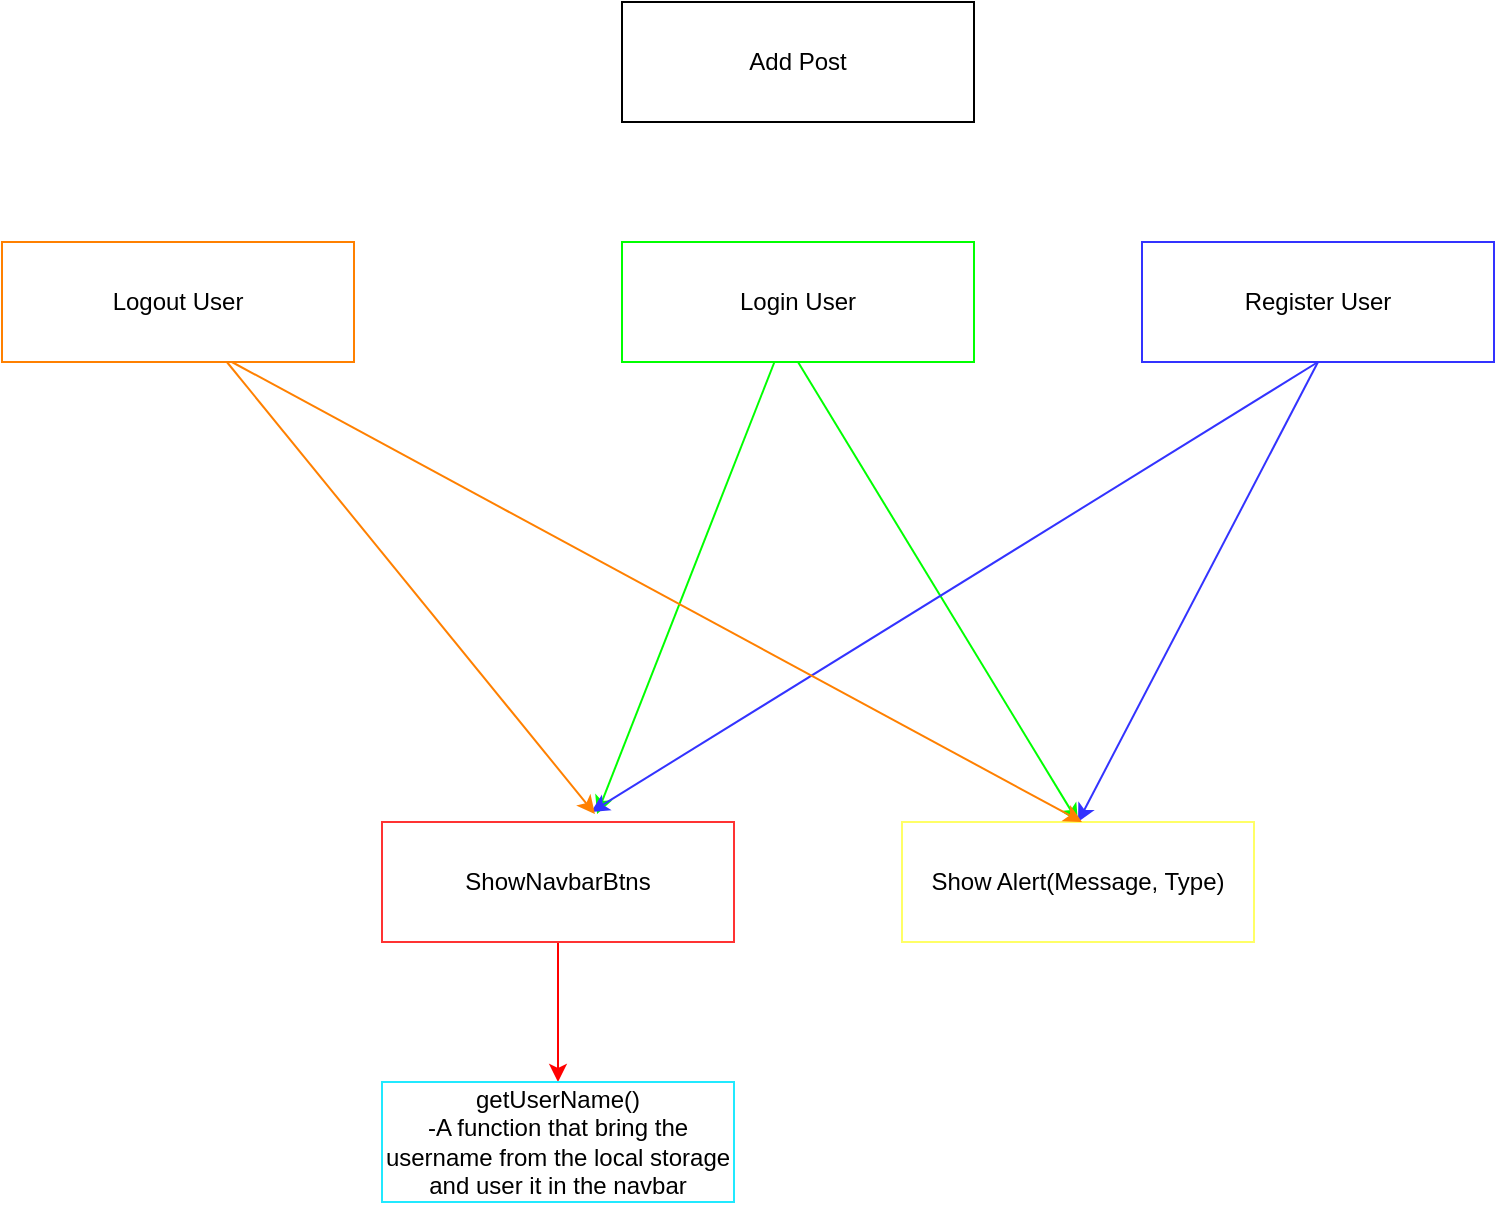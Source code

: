 <mxfile>
    <diagram id="q0Sz_UvohejY3R7BB4xI" name="Página-1">
        <mxGraphModel dx="1176" dy="702" grid="1" gridSize="10" guides="1" tooltips="1" connect="1" arrows="1" fold="1" page="1" pageScale="1" pageWidth="827" pageHeight="1169" math="0" shadow="0">
            <root>
                <mxCell id="0"/>
                <mxCell id="1" parent="0"/>
                <mxCell id="5" style="edgeStyle=none;html=1;entryX=0.5;entryY=0;entryDx=0;entryDy=0;exitX=0.5;exitY=1;exitDx=0;exitDy=0;strokeColor=#00FF00;" parent="1" source="2" target="4" edge="1">
                    <mxGeometry relative="1" as="geometry">
                        <mxPoint x="467" y="360" as="targetPoint"/>
                    </mxGeometry>
                </mxCell>
                <mxCell id="13" style="edgeStyle=none;html=1;entryX=0.611;entryY=-0.067;entryDx=0;entryDy=0;entryPerimeter=0;strokeColor=#00FF00;" parent="1" source="2" target="7" edge="1">
                    <mxGeometry relative="1" as="geometry">
                        <mxPoint x="360" y="470" as="targetPoint"/>
                    </mxGeometry>
                </mxCell>
                <mxCell id="2" value="Login User" style="rounded=0;whiteSpace=wrap;html=1;fontStyle=0;strokeColor=#00FF00;" parent="1" vertex="1">
                    <mxGeometry x="370" y="190" width="176" height="60" as="geometry"/>
                </mxCell>
                <mxCell id="6" style="edgeStyle=none;html=1;entryX=0.5;entryY=0;entryDx=0;entryDy=0;exitX=0.5;exitY=1;exitDx=0;exitDy=0;strokeColor=#3333FF;" parent="1" source="3" target="4" edge="1">
                    <mxGeometry relative="1" as="geometry"/>
                </mxCell>
                <mxCell id="12" style="edgeStyle=none;html=1;entryX=0.594;entryY=-0.083;entryDx=0;entryDy=0;entryPerimeter=0;exitX=0.5;exitY=1;exitDx=0;exitDy=0;strokeColor=#3333FF;" parent="1" source="3" target="7" edge="1">
                    <mxGeometry relative="1" as="geometry"/>
                </mxCell>
                <mxCell id="3" value="Register User" style="rounded=0;whiteSpace=wrap;html=1;fontStyle=0;strokeColor=#3333FF;" parent="1" vertex="1">
                    <mxGeometry x="630" y="190" width="176" height="60" as="geometry"/>
                </mxCell>
                <mxCell id="4" value="Show Alert(Message, Type)" style="rounded=0;whiteSpace=wrap;html=1;fontStyle=0;strokeColor=#FFFF66;" parent="1" vertex="1">
                    <mxGeometry x="510" y="480" width="176" height="60" as="geometry"/>
                </mxCell>
                <mxCell id="16" style="edgeStyle=none;html=1;entryX=0.5;entryY=0;entryDx=0;entryDy=0;strokeColor=#FF0000;" edge="1" parent="1" source="7" target="14">
                    <mxGeometry relative="1" as="geometry"/>
                </mxCell>
                <mxCell id="7" value="ShowNavbarBtns" style="rounded=0;whiteSpace=wrap;html=1;fontStyle=0;strokeColor=#FF3333;" parent="1" vertex="1">
                    <mxGeometry x="250" y="480" width="176" height="60" as="geometry"/>
                </mxCell>
                <mxCell id="8" value="Add Post" style="rounded=0;whiteSpace=wrap;html=1;fontStyle=0" parent="1" vertex="1">
                    <mxGeometry x="370" y="70" width="176" height="60" as="geometry"/>
                </mxCell>
                <mxCell id="10" style="edgeStyle=none;html=1;entryX=0.605;entryY=-0.067;entryDx=0;entryDy=0;entryPerimeter=0;strokeColor=#FF8000;" parent="1" source="9" target="7" edge="1">
                    <mxGeometry relative="1" as="geometry"/>
                </mxCell>
                <mxCell id="11" style="edgeStyle=none;html=1;strokeColor=#FF8000;exitX=0.653;exitY=1;exitDx=0;exitDy=0;exitPerimeter=0;" parent="1" source="9" edge="1">
                    <mxGeometry relative="1" as="geometry">
                        <mxPoint x="600" y="480" as="targetPoint"/>
                    </mxGeometry>
                </mxCell>
                <mxCell id="9" value="Logout User" style="rounded=0;whiteSpace=wrap;html=1;fontStyle=0;strokeColor=#FF8000;" parent="1" vertex="1">
                    <mxGeometry x="60" y="190" width="176" height="60" as="geometry"/>
                </mxCell>
                <mxCell id="14" value="getUserName()&lt;br&gt;-A function that bring the username from the local storage and user it in the navbar" style="rounded=0;whiteSpace=wrap;html=1;fontStyle=0;strokeColor=#21E9FF;" vertex="1" parent="1">
                    <mxGeometry x="250" y="610" width="176" height="60" as="geometry"/>
                </mxCell>
            </root>
        </mxGraphModel>
    </diagram>
</mxfile>